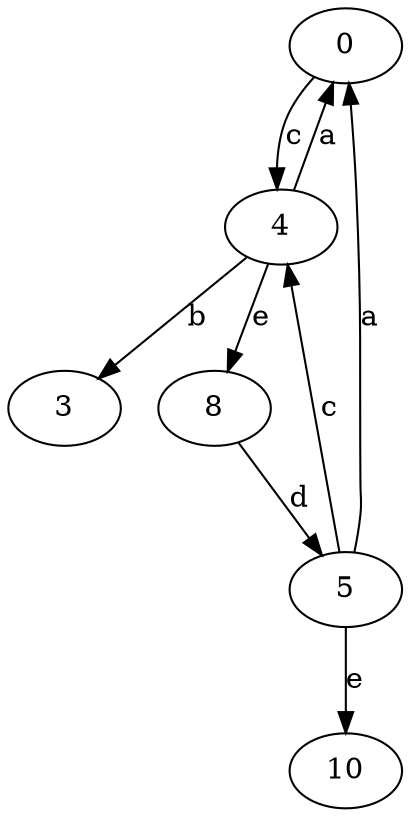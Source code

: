 strict digraph  {
0;
3;
4;
5;
8;
10;
0 -> 4  [label=c];
4 -> 0  [label=a];
4 -> 3  [label=b];
4 -> 8  [label=e];
5 -> 0  [label=a];
5 -> 4  [label=c];
5 -> 10  [label=e];
8 -> 5  [label=d];
}
